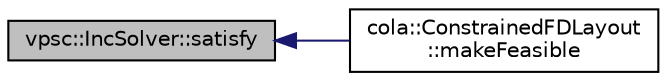 digraph "vpsc::IncSolver::satisfy"
{
  edge [fontname="Helvetica",fontsize="10",labelfontname="Helvetica",labelfontsize="10"];
  node [fontname="Helvetica",fontsize="10",shape=record];
  rankdir="LR";
  Node5 [label="vpsc::IncSolver::satisfy",height=0.2,width=0.4,color="black", fillcolor="grey75", style="filled", fontcolor="black"];
  Node5 -> Node6 [dir="back",color="midnightblue",fontsize="10",style="solid",fontname="Helvetica"];
  Node6 [label="cola::ConstrainedFDLayout\l::makeFeasible",height=0.2,width=0.4,color="black", fillcolor="white", style="filled",URL="$classcola_1_1ConstrainedFDLayout.html#a66697e8a428b0d1ecd8d5e042ee7072f",tooltip="Finds a feasible starting position for nodes that satisfies the given constraints. "];
}
